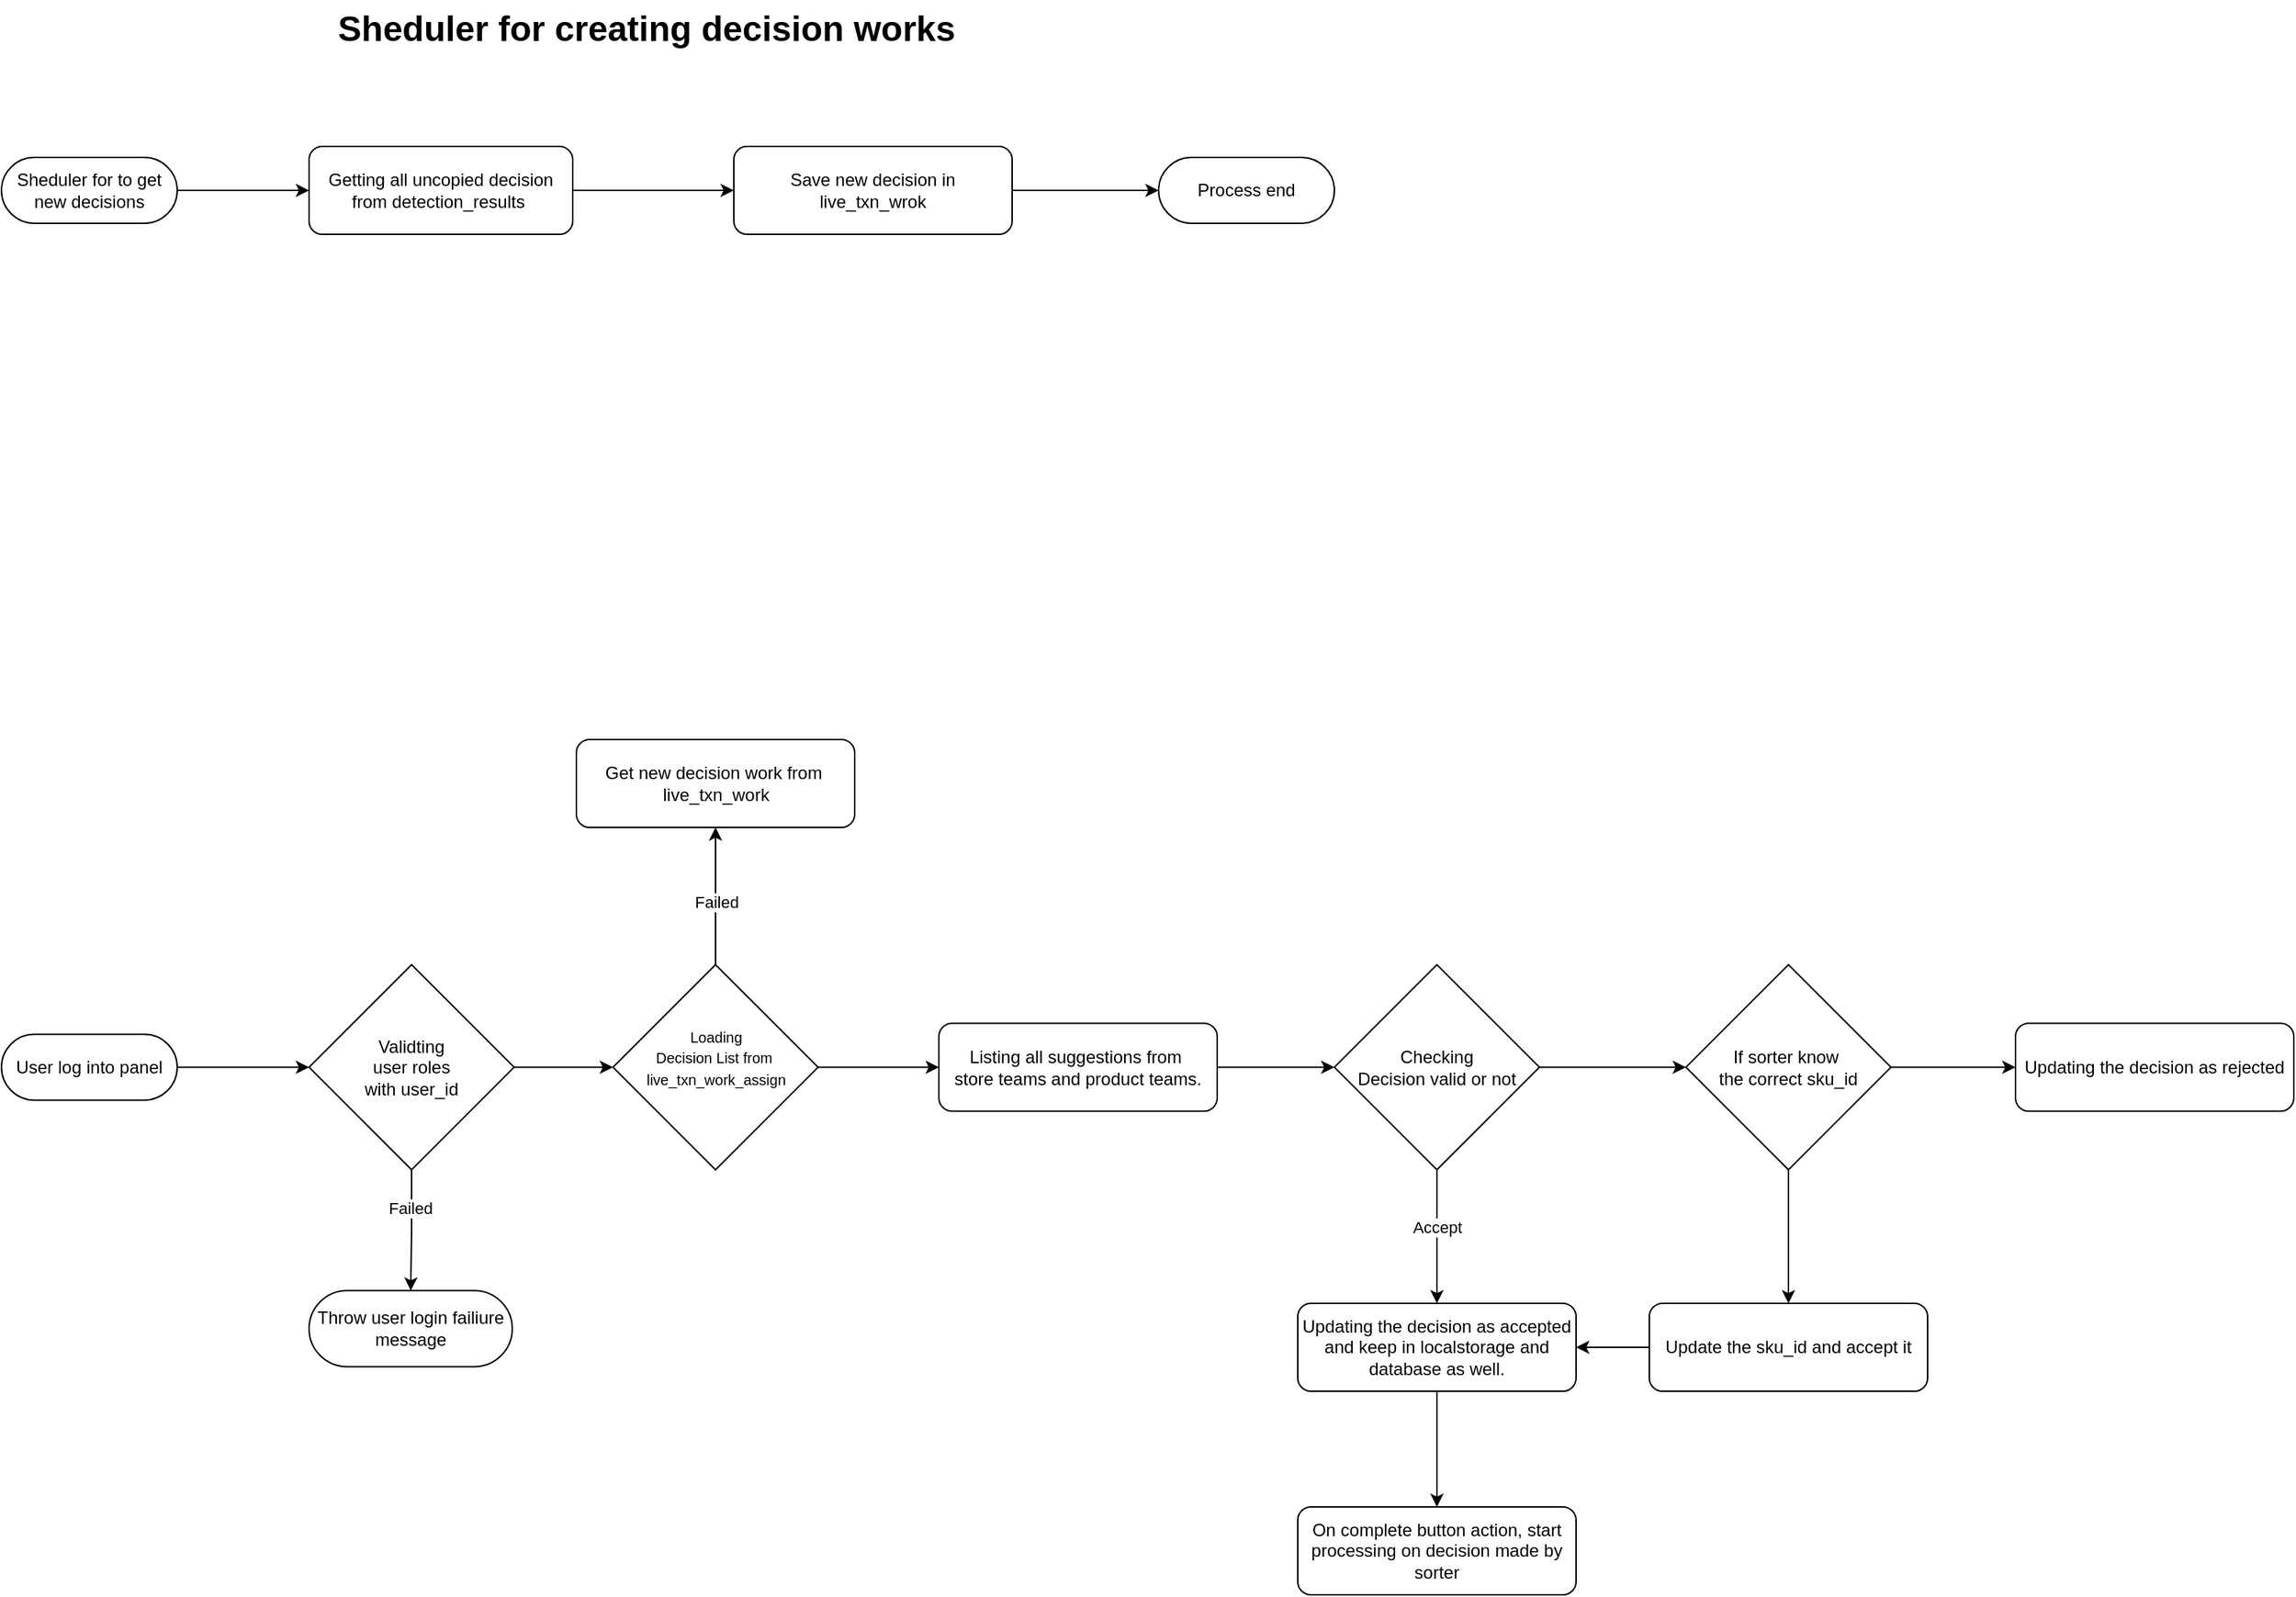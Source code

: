 <mxfile version="21.6.6" type="github">
  <diagram id="C5RBs43oDa-KdzZeNtuy" name="Page-1">
    <mxGraphModel dx="1541" dy="386" grid="1" gridSize="10" guides="1" tooltips="1" connect="1" arrows="1" fold="1" page="1" pageScale="1" pageWidth="827" pageHeight="1169" math="0" shadow="0">
      <root>
        <mxCell id="WIyWlLk6GJQsqaUBKTNV-0" />
        <mxCell id="WIyWlLk6GJQsqaUBKTNV-1" parent="WIyWlLk6GJQsqaUBKTNV-0" />
        <mxCell id="iEYKKcenAd9etwI2gq5V-2" value="" style="edgeStyle=orthogonalEdgeStyle;rounded=0;orthogonalLoop=1;jettySize=auto;html=1;" edge="1" parent="WIyWlLk6GJQsqaUBKTNV-1" source="iEYKKcenAd9etwI2gq5V-0" target="iEYKKcenAd9etwI2gq5V-1">
          <mxGeometry relative="1" as="geometry" />
        </mxCell>
        <mxCell id="iEYKKcenAd9etwI2gq5V-0" value="Getting all uncopied decision from detection_results&amp;nbsp;" style="rounded=1;whiteSpace=wrap;html=1;fontSize=12;glass=0;strokeWidth=1;shadow=0;" vertex="1" parent="WIyWlLk6GJQsqaUBKTNV-1">
          <mxGeometry x="-550" y="180" width="180" height="60" as="geometry" />
        </mxCell>
        <mxCell id="iEYKKcenAd9etwI2gq5V-11" value="" style="edgeStyle=orthogonalEdgeStyle;rounded=0;orthogonalLoop=1;jettySize=auto;html=1;" edge="1" parent="WIyWlLk6GJQsqaUBKTNV-1" source="iEYKKcenAd9etwI2gq5V-1" target="iEYKKcenAd9etwI2gq5V-10">
          <mxGeometry relative="1" as="geometry" />
        </mxCell>
        <mxCell id="iEYKKcenAd9etwI2gq5V-1" value="Save new decision in live_txn_wrok" style="whiteSpace=wrap;html=1;rounded=1;glass=0;strokeWidth=1;shadow=0;" vertex="1" parent="WIyWlLk6GJQsqaUBKTNV-1">
          <mxGeometry x="-260" y="180" width="190" height="60" as="geometry" />
        </mxCell>
        <mxCell id="iEYKKcenAd9etwI2gq5V-6" value="" style="edgeStyle=orthogonalEdgeStyle;rounded=0;orthogonalLoop=1;jettySize=auto;html=1;" edge="1" parent="WIyWlLk6GJQsqaUBKTNV-1" source="iEYKKcenAd9etwI2gq5V-5" target="iEYKKcenAd9etwI2gq5V-0">
          <mxGeometry relative="1" as="geometry" />
        </mxCell>
        <mxCell id="iEYKKcenAd9etwI2gq5V-5" value="Sheduler for to get new decisions" style="html=1;dashed=0;whiteSpace=wrap;shape=mxgraph.dfd.start" vertex="1" parent="WIyWlLk6GJQsqaUBKTNV-1">
          <mxGeometry x="-760" y="187.5" width="120" height="45" as="geometry" />
        </mxCell>
        <mxCell id="iEYKKcenAd9etwI2gq5V-10" value="Process end" style="html=1;dashed=0;whiteSpace=wrap;shape=mxgraph.dfd.start" vertex="1" parent="WIyWlLk6GJQsqaUBKTNV-1">
          <mxGeometry x="30" y="187.5" width="120" height="45" as="geometry" />
        </mxCell>
        <mxCell id="iEYKKcenAd9etwI2gq5V-14" value="Sheduler for creating decision works" style="text;strokeColor=none;fillColor=none;html=1;fontSize=24;fontStyle=1;verticalAlign=middle;align=center;" vertex="1" parent="WIyWlLk6GJQsqaUBKTNV-1">
          <mxGeometry x="-370" y="80" width="100" height="40" as="geometry" />
        </mxCell>
        <mxCell id="iEYKKcenAd9etwI2gq5V-19" value="" style="edgeStyle=orthogonalEdgeStyle;rounded=0;orthogonalLoop=1;jettySize=auto;html=1;" edge="1" parent="WIyWlLk6GJQsqaUBKTNV-1" source="iEYKKcenAd9etwI2gq5V-17" target="iEYKKcenAd9etwI2gq5V-18">
          <mxGeometry relative="1" as="geometry" />
        </mxCell>
        <mxCell id="iEYKKcenAd9etwI2gq5V-17" value="User log into panel" style="html=1;dashed=0;whiteSpace=wrap;shape=mxgraph.dfd.start" vertex="1" parent="WIyWlLk6GJQsqaUBKTNV-1">
          <mxGeometry x="-760" y="786.25" width="120" height="45" as="geometry" />
        </mxCell>
        <mxCell id="iEYKKcenAd9etwI2gq5V-21" value="" style="edgeStyle=orthogonalEdgeStyle;rounded=0;orthogonalLoop=1;jettySize=auto;html=1;" edge="1" parent="WIyWlLk6GJQsqaUBKTNV-1" source="iEYKKcenAd9etwI2gq5V-18" target="iEYKKcenAd9etwI2gq5V-20">
          <mxGeometry relative="1" as="geometry" />
        </mxCell>
        <mxCell id="iEYKKcenAd9etwI2gq5V-22" value="Failed" style="edgeLabel;html=1;align=center;verticalAlign=middle;resizable=0;points=[];" vertex="1" connectable="0" parent="iEYKKcenAd9etwI2gq5V-21">
          <mxGeometry x="-0.369" y="-1" relative="1" as="geometry">
            <mxPoint as="offset" />
          </mxGeometry>
        </mxCell>
        <mxCell id="iEYKKcenAd9etwI2gq5V-29" value="" style="edgeStyle=orthogonalEdgeStyle;rounded=0;orthogonalLoop=1;jettySize=auto;html=1;" edge="1" parent="WIyWlLk6GJQsqaUBKTNV-1" source="iEYKKcenAd9etwI2gq5V-18" target="iEYKKcenAd9etwI2gq5V-28">
          <mxGeometry relative="1" as="geometry" />
        </mxCell>
        <mxCell id="iEYKKcenAd9etwI2gq5V-18" value="Validting &lt;br&gt;user roles&lt;br&gt;with user_id" style="rhombus;whiteSpace=wrap;html=1;dashed=0;" vertex="1" parent="WIyWlLk6GJQsqaUBKTNV-1">
          <mxGeometry x="-550" y="738.75" width="140" height="140" as="geometry" />
        </mxCell>
        <mxCell id="iEYKKcenAd9etwI2gq5V-20" value="Throw user login failiure message" style="html=1;dashed=0;whiteSpace=wrap;shape=mxgraph.dfd.start" vertex="1" parent="WIyWlLk6GJQsqaUBKTNV-1">
          <mxGeometry x="-550" y="961.25" width="138.75" height="52.03" as="geometry" />
        </mxCell>
        <mxCell id="iEYKKcenAd9etwI2gq5V-27" value="Get new decision work from&amp;nbsp;&lt;br&gt;live_txn_work" style="whiteSpace=wrap;html=1;rounded=1;glass=0;strokeWidth=1;shadow=0;" vertex="1" parent="WIyWlLk6GJQsqaUBKTNV-1">
          <mxGeometry x="-367.5" y="585" width="190" height="60" as="geometry" />
        </mxCell>
        <mxCell id="iEYKKcenAd9etwI2gq5V-30" value="" style="edgeStyle=orthogonalEdgeStyle;rounded=0;orthogonalLoop=1;jettySize=auto;html=1;strokeColor=default;" edge="1" parent="WIyWlLk6GJQsqaUBKTNV-1" source="iEYKKcenAd9etwI2gq5V-28" target="iEYKKcenAd9etwI2gq5V-27">
          <mxGeometry relative="1" as="geometry" />
        </mxCell>
        <mxCell id="iEYKKcenAd9etwI2gq5V-31" value="Failed" style="edgeLabel;html=1;align=center;verticalAlign=middle;resizable=0;points=[];" vertex="1" connectable="0" parent="iEYKKcenAd9etwI2gq5V-30">
          <mxGeometry x="-0.088" relative="1" as="geometry">
            <mxPoint as="offset" />
          </mxGeometry>
        </mxCell>
        <mxCell id="iEYKKcenAd9etwI2gq5V-38" value="" style="edgeStyle=orthogonalEdgeStyle;rounded=0;orthogonalLoop=1;jettySize=auto;html=1;" edge="1" parent="WIyWlLk6GJQsqaUBKTNV-1" source="iEYKKcenAd9etwI2gq5V-28" target="iEYKKcenAd9etwI2gq5V-37">
          <mxGeometry relative="1" as="geometry" />
        </mxCell>
        <mxCell id="iEYKKcenAd9etwI2gq5V-28" value="&lt;font style=&quot;font-size: 10px;&quot;&gt;Loading &lt;br&gt;Decision List from&amp;nbsp;&lt;br&gt;live_txn_work_assign&lt;br&gt;&lt;br&gt;&lt;/font&gt;" style="rhombus;whiteSpace=wrap;html=1;dashed=0;" vertex="1" parent="WIyWlLk6GJQsqaUBKTNV-1">
          <mxGeometry x="-342.5" y="738.75" width="140" height="140" as="geometry" />
        </mxCell>
        <mxCell id="iEYKKcenAd9etwI2gq5V-40" value="" style="edgeStyle=orthogonalEdgeStyle;rounded=0;orthogonalLoop=1;jettySize=auto;html=1;" edge="1" parent="WIyWlLk6GJQsqaUBKTNV-1" source="iEYKKcenAd9etwI2gq5V-37" target="iEYKKcenAd9etwI2gq5V-39">
          <mxGeometry relative="1" as="geometry" />
        </mxCell>
        <mxCell id="iEYKKcenAd9etwI2gq5V-37" value="Listing all suggestions from&amp;nbsp;&lt;br&gt;store teams and product teams." style="whiteSpace=wrap;html=1;rounded=1;glass=0;strokeWidth=1;shadow=0;" vertex="1" parent="WIyWlLk6GJQsqaUBKTNV-1">
          <mxGeometry x="-120" y="778.75" width="190" height="60" as="geometry" />
        </mxCell>
        <mxCell id="iEYKKcenAd9etwI2gq5V-44" value="" style="edgeStyle=orthogonalEdgeStyle;rounded=0;orthogonalLoop=1;jettySize=auto;html=1;" edge="1" parent="WIyWlLk6GJQsqaUBKTNV-1" source="iEYKKcenAd9etwI2gq5V-39" target="iEYKKcenAd9etwI2gq5V-43">
          <mxGeometry relative="1" as="geometry" />
        </mxCell>
        <mxCell id="iEYKKcenAd9etwI2gq5V-45" value="Accept" style="edgeLabel;html=1;align=center;verticalAlign=middle;resizable=0;points=[];" vertex="1" connectable="0" parent="iEYKKcenAd9etwI2gq5V-44">
          <mxGeometry x="-0.14" relative="1" as="geometry">
            <mxPoint as="offset" />
          </mxGeometry>
        </mxCell>
        <mxCell id="iEYKKcenAd9etwI2gq5V-47" value="" style="edgeStyle=orthogonalEdgeStyle;rounded=0;orthogonalLoop=1;jettySize=auto;html=1;" edge="1" parent="WIyWlLk6GJQsqaUBKTNV-1" source="iEYKKcenAd9etwI2gq5V-39">
          <mxGeometry relative="1" as="geometry">
            <mxPoint x="390" y="808.75" as="targetPoint" />
          </mxGeometry>
        </mxCell>
        <mxCell id="iEYKKcenAd9etwI2gq5V-39" value="Checking &lt;br&gt;Decision valid or not" style="rhombus;whiteSpace=wrap;html=1;dashed=0;" vertex="1" parent="WIyWlLk6GJQsqaUBKTNV-1">
          <mxGeometry x="150" y="738.75" width="140" height="140" as="geometry" />
        </mxCell>
        <mxCell id="iEYKKcenAd9etwI2gq5V-55" value="" style="edgeStyle=orthogonalEdgeStyle;rounded=0;orthogonalLoop=1;jettySize=auto;html=1;" edge="1" parent="WIyWlLk6GJQsqaUBKTNV-1" source="iEYKKcenAd9etwI2gq5V-43" target="iEYKKcenAd9etwI2gq5V-54">
          <mxGeometry relative="1" as="geometry" />
        </mxCell>
        <mxCell id="iEYKKcenAd9etwI2gq5V-43" value="Updating the decision as accepted and keep in localstorage and database as well." style="whiteSpace=wrap;html=1;rounded=1;glass=0;strokeWidth=1;shadow=0;" vertex="1" parent="WIyWlLk6GJQsqaUBKTNV-1">
          <mxGeometry x="125" y="970" width="190" height="60" as="geometry" />
        </mxCell>
        <mxCell id="iEYKKcenAd9etwI2gq5V-50" value="" style="edgeStyle=orthogonalEdgeStyle;rounded=0;orthogonalLoop=1;jettySize=auto;html=1;" edge="1" parent="WIyWlLk6GJQsqaUBKTNV-1" source="iEYKKcenAd9etwI2gq5V-48" target="iEYKKcenAd9etwI2gq5V-49">
          <mxGeometry relative="1" as="geometry" />
        </mxCell>
        <mxCell id="iEYKKcenAd9etwI2gq5V-53" value="" style="edgeStyle=orthogonalEdgeStyle;rounded=0;orthogonalLoop=1;jettySize=auto;html=1;" edge="1" parent="WIyWlLk6GJQsqaUBKTNV-1" source="iEYKKcenAd9etwI2gq5V-48" target="iEYKKcenAd9etwI2gq5V-52">
          <mxGeometry relative="1" as="geometry" />
        </mxCell>
        <mxCell id="iEYKKcenAd9etwI2gq5V-48" value="If sorter know&amp;nbsp;&lt;br&gt;the correct sku_id" style="rhombus;whiteSpace=wrap;html=1;dashed=0;" vertex="1" parent="WIyWlLk6GJQsqaUBKTNV-1">
          <mxGeometry x="390" y="738.75" width="140" height="140" as="geometry" />
        </mxCell>
        <mxCell id="iEYKKcenAd9etwI2gq5V-51" value="" style="edgeStyle=orthogonalEdgeStyle;rounded=0;orthogonalLoop=1;jettySize=auto;html=1;" edge="1" parent="WIyWlLk6GJQsqaUBKTNV-1" source="iEYKKcenAd9etwI2gq5V-49" target="iEYKKcenAd9etwI2gq5V-43">
          <mxGeometry relative="1" as="geometry" />
        </mxCell>
        <mxCell id="iEYKKcenAd9etwI2gq5V-49" value="Update the sku_id and accept it" style="whiteSpace=wrap;html=1;rounded=1;glass=0;strokeWidth=1;shadow=0;" vertex="1" parent="WIyWlLk6GJQsqaUBKTNV-1">
          <mxGeometry x="365" y="970" width="190" height="60" as="geometry" />
        </mxCell>
        <mxCell id="iEYKKcenAd9etwI2gq5V-52" value="Updating the decision as rejected" style="whiteSpace=wrap;html=1;rounded=1;glass=0;strokeWidth=1;shadow=0;" vertex="1" parent="WIyWlLk6GJQsqaUBKTNV-1">
          <mxGeometry x="615" y="778.75" width="190" height="60" as="geometry" />
        </mxCell>
        <mxCell id="iEYKKcenAd9etwI2gq5V-54" value="On complete button action, start processing on decision made by sorter" style="whiteSpace=wrap;html=1;rounded=1;glass=0;strokeWidth=1;shadow=0;" vertex="1" parent="WIyWlLk6GJQsqaUBKTNV-1">
          <mxGeometry x="125" y="1109" width="190" height="60" as="geometry" />
        </mxCell>
      </root>
    </mxGraphModel>
  </diagram>
</mxfile>
